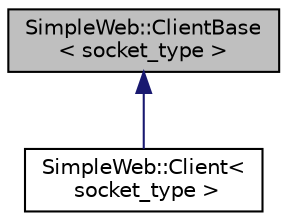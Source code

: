 digraph "SimpleWeb::ClientBase&lt; socket_type &gt;"
{
  edge [fontname="Helvetica",fontsize="10",labelfontname="Helvetica",labelfontsize="10"];
  node [fontname="Helvetica",fontsize="10",shape=record];
  Node1 [label="SimpleWeb::ClientBase\l\< socket_type \>",height=0.2,width=0.4,color="black", fillcolor="grey75", style="filled", fontcolor="black"];
  Node1 -> Node2 [dir="back",color="midnightblue",fontsize="10",style="solid",fontname="Helvetica"];
  Node2 [label="SimpleWeb::Client\<\l socket_type \>",height=0.2,width=0.4,color="black", fillcolor="white", style="filled",URL="$classSimpleWeb_1_1Client.html"];
}
